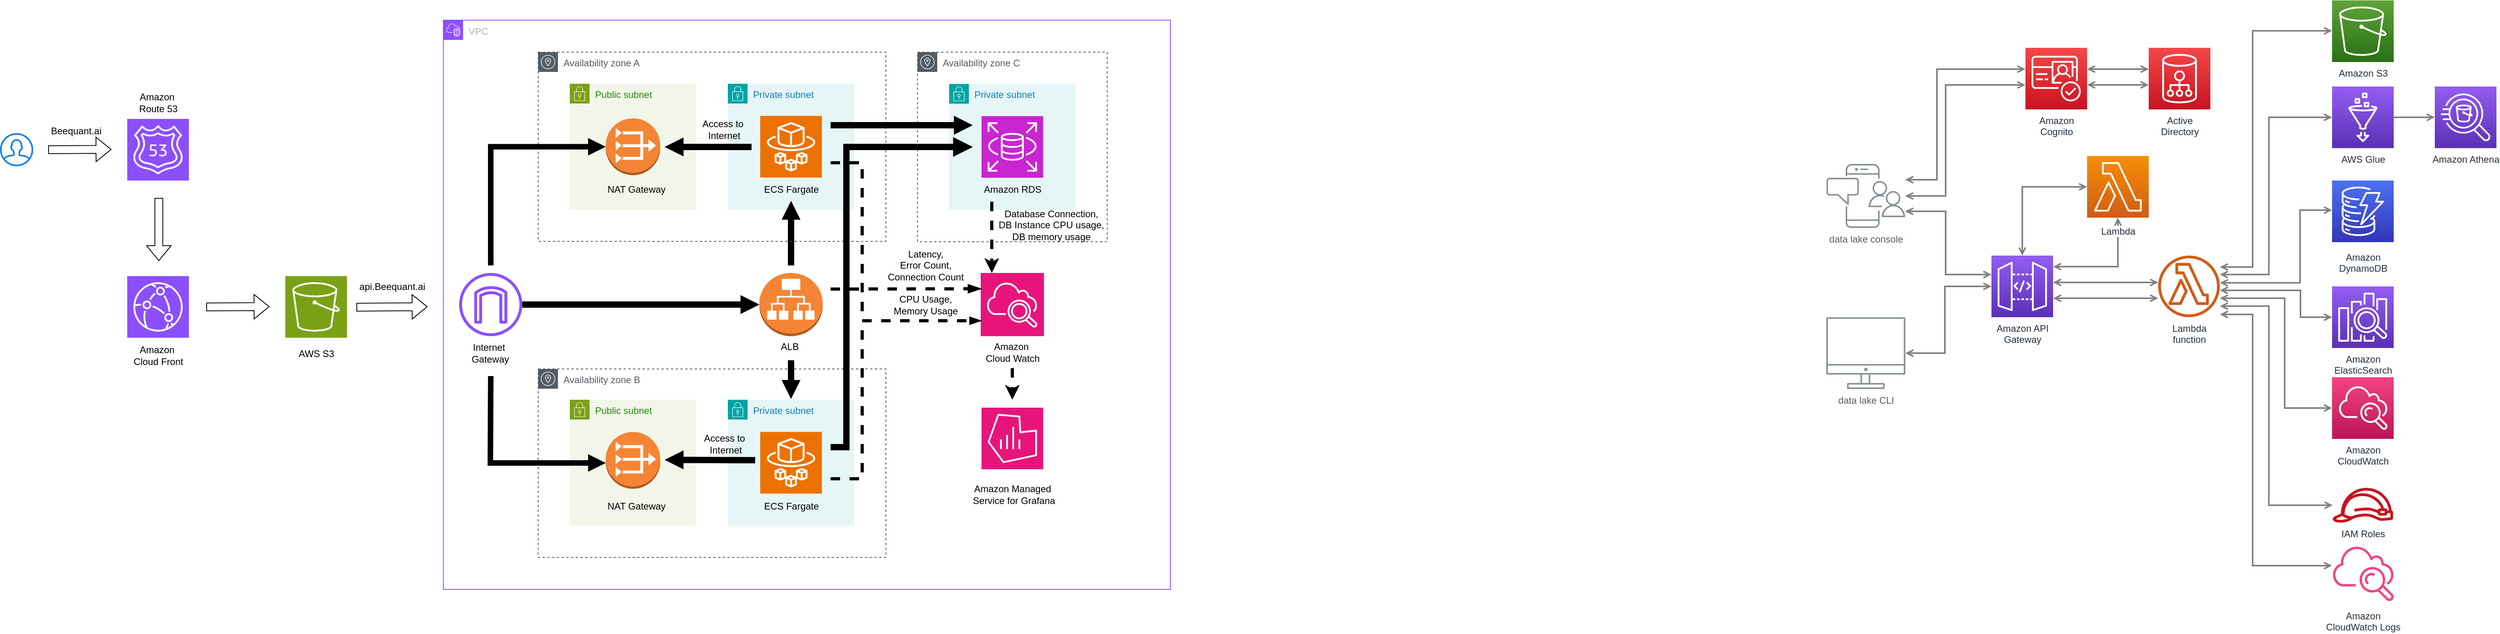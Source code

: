 <mxfile version="24.3.0" type="github">
  <diagram id="Ht1M8jgEwFfnCIfOTk4-" name="Page-1">
    <mxGraphModel dx="2440" dy="1292" grid="1" gridSize="10" guides="1" tooltips="1" connect="1" arrows="1" fold="1" page="1" pageScale="1" pageWidth="1169" pageHeight="827" math="0" shadow="0">
      <root>
        <mxCell id="0" />
        <mxCell id="1" parent="0" />
        <mxCell id="5XdPUicbo1l-6WFa_Wm8-50" value="Private subnet" style="points=[[0,0],[0.25,0],[0.5,0],[0.75,0],[1,0],[1,0.25],[1,0.5],[1,0.75],[1,1],[0.75,1],[0.5,1],[0.25,1],[0,1],[0,0.75],[0,0.5],[0,0.25]];outlineConnect=0;gradientColor=none;html=1;whiteSpace=wrap;fontSize=12;fontStyle=0;container=1;pointerEvents=0;collapsible=0;recursiveResize=0;shape=mxgraph.aws4.group;grIcon=mxgraph.aws4.group_security_group;grStroke=0;strokeColor=#00A4A6;fillColor=#E6F6F7;verticalAlign=top;align=left;spacingLeft=30;fontColor=#147EBA;dashed=0;" vertex="1" parent="1">
          <mxGeometry x="1200" y="120.25" width="160" height="159.5" as="geometry" />
        </mxCell>
        <mxCell id="5XdPUicbo1l-6WFa_Wm8-49" value="Availability zone C" style="sketch=0;outlineConnect=0;gradientColor=none;html=1;whiteSpace=wrap;fontSize=12;fontStyle=0;shape=mxgraph.aws4.group;grIcon=mxgraph.aws4.group_availability_zone;strokeColor=#545B64;fillColor=none;verticalAlign=top;align=left;spacingLeft=30;fontColor=#545B64;dashed=1;" vertex="1" parent="1">
          <mxGeometry x="1160" y="80" width="240" height="240" as="geometry" />
        </mxCell>
        <mxCell id="5XdPUicbo1l-6WFa_Wm8-18" value="VPC" style="points=[[0,0],[0.25,0],[0.5,0],[0.75,0],[1,0],[1,0.25],[1,0.5],[1,0.75],[1,1],[0.75,1],[0.5,1],[0.25,1],[0,1],[0,0.75],[0,0.5],[0,0.25]];outlineConnect=0;gradientColor=none;html=1;whiteSpace=wrap;fontSize=12;fontStyle=0;container=1;pointerEvents=0;collapsible=0;recursiveResize=0;shape=mxgraph.aws4.group;grIcon=mxgraph.aws4.group_vpc2;strokeColor=#8C4FFF;fillColor=none;verticalAlign=top;align=left;spacingLeft=30;fontColor=#AAB7B8;dashed=0;" vertex="1" parent="1">
          <mxGeometry x="560" y="39.5" width="920" height="720.5" as="geometry" />
        </mxCell>
        <mxCell id="5XdPUicbo1l-6WFa_Wm8-26" value="Private subnet" style="points=[[0,0],[0.25,0],[0.5,0],[0.75,0],[1,0],[1,0.25],[1,0.5],[1,0.75],[1,1],[0.75,1],[0.5,1],[0.25,1],[0,1],[0,0.75],[0,0.5],[0,0.25]];outlineConnect=0;gradientColor=none;html=1;whiteSpace=wrap;fontSize=12;fontStyle=0;container=1;pointerEvents=0;collapsible=0;recursiveResize=0;shape=mxgraph.aws4.group;grIcon=mxgraph.aws4.group_security_group;grStroke=0;strokeColor=#00A4A6;fillColor=#E6F6F7;verticalAlign=top;align=left;spacingLeft=30;fontColor=#147EBA;dashed=0;" vertex="1" parent="5XdPUicbo1l-6WFa_Wm8-18">
          <mxGeometry x="360" y="80.5" width="160" height="159.5" as="geometry" />
        </mxCell>
        <mxCell id="5XdPUicbo1l-6WFa_Wm8-47" value="" style="endArrow=block;html=1;rounded=0;entryX=1;entryY=0.5;entryDx=0;entryDy=0;entryPerimeter=0;strokeWidth=8;endFill=0;endSize=3;" edge="1" parent="5XdPUicbo1l-6WFa_Wm8-26">
          <mxGeometry width="50" height="50" relative="1" as="geometry">
            <mxPoint x="80" y="230" as="sourcePoint" />
            <mxPoint x="80" y="148.18" as="targetPoint" />
          </mxGeometry>
        </mxCell>
        <mxCell id="5XdPUicbo1l-6WFa_Wm8-22" value="Availability zone A" style="sketch=0;outlineConnect=0;gradientColor=none;html=1;whiteSpace=wrap;fontSize=12;fontStyle=0;shape=mxgraph.aws4.group;grIcon=mxgraph.aws4.group_availability_zone;strokeColor=#545B64;fillColor=none;verticalAlign=top;align=left;spacingLeft=30;fontColor=#545B64;dashed=1;" vertex="1" parent="5XdPUicbo1l-6WFa_Wm8-18">
          <mxGeometry x="120" y="40.5" width="440" height="239.5" as="geometry" />
        </mxCell>
        <mxCell id="5XdPUicbo1l-6WFa_Wm8-25" value="Private subnet" style="points=[[0,0],[0.25,0],[0.5,0],[0.75,0],[1,0],[1,0.25],[1,0.5],[1,0.75],[1,1],[0.75,1],[0.5,1],[0.25,1],[0,1],[0,0.75],[0,0.5],[0,0.25]];outlineConnect=0;gradientColor=none;html=1;whiteSpace=wrap;fontSize=12;fontStyle=0;container=1;pointerEvents=0;collapsible=0;recursiveResize=0;shape=mxgraph.aws4.group;grIcon=mxgraph.aws4.group_security_group;grStroke=0;strokeColor=#00A4A6;fillColor=#E6F6F7;verticalAlign=top;align=left;spacingLeft=30;fontColor=#147EBA;dashed=0;" vertex="1" parent="5XdPUicbo1l-6WFa_Wm8-18">
          <mxGeometry x="360" y="480.5" width="160" height="159.5" as="geometry" />
        </mxCell>
        <mxCell id="5XdPUicbo1l-6WFa_Wm8-27" value="" style="sketch=0;points=[[0,0,0],[0.25,0,0],[0.5,0,0],[0.75,0,0],[1,0,0],[0,1,0],[0.25,1,0],[0.5,1,0],[0.75,1,0],[1,1,0],[0,0.25,0],[0,0.5,0],[0,0.75,0],[1,0.25,0],[1,0.5,0],[1,0.75,0]];outlineConnect=0;fontColor=#232F3E;fillColor=#ED7100;strokeColor=#ffffff;dashed=0;verticalLabelPosition=bottom;verticalAlign=top;align=center;html=1;fontSize=12;fontStyle=0;aspect=fixed;shape=mxgraph.aws4.resourceIcon;resIcon=mxgraph.aws4.fargate;" vertex="1" parent="5XdPUicbo1l-6WFa_Wm8-25">
          <mxGeometry x="41" y="40.75" width="78" height="78" as="geometry" />
        </mxCell>
        <mxCell id="5XdPUicbo1l-6WFa_Wm8-19" value="" style="sketch=0;outlineConnect=0;fontColor=#232F3E;gradientColor=none;fillColor=#8C4FFF;strokeColor=none;dashed=0;verticalLabelPosition=bottom;verticalAlign=top;align=center;html=1;fontSize=12;fontStyle=0;aspect=fixed;pointerEvents=1;shape=mxgraph.aws4.internet_gateway;" vertex="1" parent="5XdPUicbo1l-6WFa_Wm8-18">
          <mxGeometry x="20" y="320" width="80" height="80" as="geometry" />
        </mxCell>
        <mxCell id="5XdPUicbo1l-6WFa_Wm8-20" value="Internet&amp;nbsp;&lt;div&gt;Gateway&lt;/div&gt;" style="text;html=1;align=center;verticalAlign=middle;resizable=0;points=[];autosize=1;strokeColor=none;fillColor=none;" vertex="1" parent="5XdPUicbo1l-6WFa_Wm8-18">
          <mxGeometry x="24" y="401.5" width="70" height="40" as="geometry" />
        </mxCell>
        <mxCell id="5XdPUicbo1l-6WFa_Wm8-21" value="Availability zone B" style="sketch=0;outlineConnect=0;gradientColor=none;html=1;whiteSpace=wrap;fontSize=12;fontStyle=0;shape=mxgraph.aws4.group;grIcon=mxgraph.aws4.group_availability_zone;strokeColor=#545B64;fillColor=none;verticalAlign=top;align=left;spacingLeft=30;fontColor=#545B64;dashed=1;" vertex="1" parent="5XdPUicbo1l-6WFa_Wm8-18">
          <mxGeometry x="120" y="441.5" width="440" height="238.5" as="geometry" />
        </mxCell>
        <mxCell id="5XdPUicbo1l-6WFa_Wm8-24" value="Public subnet" style="points=[[0,0],[0.25,0],[0.5,0],[0.75,0],[1,0],[1,0.25],[1,0.5],[1,0.75],[1,1],[0.75,1],[0.5,1],[0.25,1],[0,1],[0,0.75],[0,0.5],[0,0.25]];outlineConnect=0;gradientColor=none;html=1;whiteSpace=wrap;fontSize=12;fontStyle=0;container=1;pointerEvents=0;collapsible=0;recursiveResize=0;shape=mxgraph.aws4.group;grIcon=mxgraph.aws4.group_security_group;grStroke=0;strokeColor=#7AA116;fillColor=#F2F6E8;verticalAlign=top;align=left;spacingLeft=30;fontColor=#248814;dashed=0;" vertex="1" parent="5XdPUicbo1l-6WFa_Wm8-18">
          <mxGeometry x="160" y="80.5" width="160" height="159.5" as="geometry" />
        </mxCell>
        <mxCell id="5XdPUicbo1l-6WFa_Wm8-33" value="NAT Gateway" style="text;html=1;align=center;verticalAlign=middle;resizable=0;points=[];autosize=1;strokeColor=none;fillColor=none;" vertex="1" parent="5XdPUicbo1l-6WFa_Wm8-24">
          <mxGeometry x="34" y="118.75" width="100" height="30" as="geometry" />
        </mxCell>
        <mxCell id="5XdPUicbo1l-6WFa_Wm8-23" value="Public subnet" style="points=[[0,0],[0.25,0],[0.5,0],[0.75,0],[1,0],[1,0.25],[1,0.5],[1,0.75],[1,1],[0.75,1],[0.5,1],[0.25,1],[0,1],[0,0.75],[0,0.5],[0,0.25]];outlineConnect=0;gradientColor=none;html=1;whiteSpace=wrap;fontSize=12;fontStyle=0;container=1;pointerEvents=0;collapsible=0;recursiveResize=0;shape=mxgraph.aws4.group;grIcon=mxgraph.aws4.group_security_group;grStroke=0;strokeColor=#7AA116;fillColor=#F2F6E8;verticalAlign=top;align=left;spacingLeft=30;fontColor=#248814;dashed=0;" vertex="1" parent="5XdPUicbo1l-6WFa_Wm8-18">
          <mxGeometry x="160" y="480.5" width="160" height="159.5" as="geometry" />
        </mxCell>
        <mxCell id="5XdPUicbo1l-6WFa_Wm8-31" value="" style="outlineConnect=0;dashed=0;verticalLabelPosition=bottom;verticalAlign=top;align=center;html=1;shape=mxgraph.aws3.vpc_nat_gateway;fillColor=#F58534;gradientColor=none;" vertex="1" parent="5XdPUicbo1l-6WFa_Wm8-23">
          <mxGeometry x="45.5" y="40.75" width="69" height="72" as="geometry" />
        </mxCell>
        <mxCell id="5XdPUicbo1l-6WFa_Wm8-39" value="" style="edgeStyle=elbowEdgeStyle;elbow=horizontal;endArrow=block;html=1;curved=0;rounded=0;endSize=4;startSize=8;entryX=0;entryY=0.5;entryDx=0;entryDy=0;entryPerimeter=0;strokeWidth=7;endFill=0;" edge="1" parent="5XdPUicbo1l-6WFa_Wm8-23">
          <mxGeometry width="50" height="50" relative="1" as="geometry">
            <mxPoint x="-100" y="-30" as="sourcePoint" />
            <mxPoint x="45.5" y="80" as="targetPoint" />
            <Array as="points">
              <mxPoint x="-100.5" y="94" />
            </Array>
          </mxGeometry>
        </mxCell>
        <mxCell id="5XdPUicbo1l-6WFa_Wm8-45" value="" style="endArrow=block;html=1;rounded=0;strokeWidth=8;endFill=0;endSize=3;exitX=0.97;exitY=1.012;exitDx=0;exitDy=0;exitPerimeter=0;" edge="1" parent="5XdPUicbo1l-6WFa_Wm8-23" source="5XdPUicbo1l-6WFa_Wm8-44">
          <mxGeometry width="50" height="50" relative="1" as="geometry">
            <mxPoint x="240.5" y="76.41" as="sourcePoint" />
            <mxPoint x="120" y="76" as="targetPoint" />
          </mxGeometry>
        </mxCell>
        <mxCell id="5XdPUicbo1l-6WFa_Wm8-28" value="" style="sketch=0;points=[[0,0,0],[0.25,0,0],[0.5,0,0],[0.75,0,0],[1,0,0],[0,1,0],[0.25,1,0],[0.5,1,0],[0.75,1,0],[1,1,0],[0,0.25,0],[0,0.5,0],[0,0.75,0],[1,0.25,0],[1,0.5,0],[1,0.75,0]];outlineConnect=0;fontColor=#232F3E;fillColor=#ED7100;strokeColor=#ffffff;dashed=0;verticalLabelPosition=bottom;verticalAlign=top;align=center;html=1;fontSize=12;fontStyle=0;aspect=fixed;shape=mxgraph.aws4.resourceIcon;resIcon=mxgraph.aws4.fargate;" vertex="1" parent="5XdPUicbo1l-6WFa_Wm8-18">
          <mxGeometry x="401" y="121.25" width="78" height="78" as="geometry" />
        </mxCell>
        <mxCell id="5XdPUicbo1l-6WFa_Wm8-29" value="ECS Fargate" style="text;html=1;align=center;verticalAlign=middle;resizable=0;points=[];autosize=1;strokeColor=none;fillColor=none;" vertex="1" parent="5XdPUicbo1l-6WFa_Wm8-18">
          <mxGeometry x="395" y="199.25" width="90" height="30" as="geometry" />
        </mxCell>
        <mxCell id="5XdPUicbo1l-6WFa_Wm8-30" value="ECS Fargate" style="text;html=1;align=center;verticalAlign=middle;resizable=0;points=[];autosize=1;strokeColor=none;fillColor=none;" vertex="1" parent="5XdPUicbo1l-6WFa_Wm8-18">
          <mxGeometry x="395" y="600.5" width="90" height="30" as="geometry" />
        </mxCell>
        <mxCell id="5XdPUicbo1l-6WFa_Wm8-32" value="" style="outlineConnect=0;dashed=0;verticalLabelPosition=bottom;verticalAlign=top;align=center;html=1;shape=mxgraph.aws3.vpc_nat_gateway;fillColor=#F58534;gradientColor=none;" vertex="1" parent="5XdPUicbo1l-6WFa_Wm8-18">
          <mxGeometry x="205.5" y="124.25" width="69" height="72" as="geometry" />
        </mxCell>
        <mxCell id="5XdPUicbo1l-6WFa_Wm8-34" value="NAT Gateway" style="text;html=1;align=center;verticalAlign=middle;resizable=0;points=[];autosize=1;strokeColor=none;fillColor=none;" vertex="1" parent="5XdPUicbo1l-6WFa_Wm8-18">
          <mxGeometry x="194" y="600.5" width="100" height="30" as="geometry" />
        </mxCell>
        <mxCell id="5XdPUicbo1l-6WFa_Wm8-38" value="" style="edgeStyle=elbowEdgeStyle;elbow=horizontal;endArrow=block;html=1;curved=0;rounded=0;endSize=4;startSize=8;entryX=0;entryY=0.5;entryDx=0;entryDy=0;entryPerimeter=0;strokeWidth=7;endFill=0;" edge="1" parent="5XdPUicbo1l-6WFa_Wm8-18" target="5XdPUicbo1l-6WFa_Wm8-32">
          <mxGeometry width="50" height="50" relative="1" as="geometry">
            <mxPoint x="60" y="310.5" as="sourcePoint" />
            <mxPoint x="110" y="160.5" as="targetPoint" />
            <Array as="points">
              <mxPoint x="60" y="171" />
            </Array>
          </mxGeometry>
        </mxCell>
        <mxCell id="5XdPUicbo1l-6WFa_Wm8-41" value="" style="outlineConnect=0;dashed=0;verticalLabelPosition=bottom;verticalAlign=top;align=center;html=1;shape=mxgraph.aws3.application_load_balancer;fillColor=#F58534;gradientColor=none;" vertex="1" parent="5XdPUicbo1l-6WFa_Wm8-18">
          <mxGeometry x="400" y="320" width="80" height="80" as="geometry" />
        </mxCell>
        <mxCell id="5XdPUicbo1l-6WFa_Wm8-42" value="" style="endArrow=block;html=1;rounded=0;strokeWidth=8;endFill=0;endSize=3;" edge="1" parent="5XdPUicbo1l-6WFa_Wm8-18">
          <mxGeometry width="50" height="50" relative="1" as="geometry">
            <mxPoint x="390" y="160.5" as="sourcePoint" />
            <mxPoint x="280" y="160.5" as="targetPoint" />
          </mxGeometry>
        </mxCell>
        <mxCell id="5XdPUicbo1l-6WFa_Wm8-43" value="Access to&amp;nbsp;&lt;div&gt;Internet&lt;/div&gt;" style="text;html=1;align=center;verticalAlign=middle;resizable=0;points=[];autosize=1;strokeColor=none;fillColor=none;" vertex="1" parent="5XdPUicbo1l-6WFa_Wm8-18">
          <mxGeometry x="315" y="118.25" width="80" height="40" as="geometry" />
        </mxCell>
        <mxCell id="5XdPUicbo1l-6WFa_Wm8-44" value="Access to&amp;nbsp;&lt;div&gt;Internet&lt;/div&gt;" style="text;html=1;align=center;verticalAlign=middle;resizable=0;points=[];autosize=1;strokeColor=none;fillColor=none;" vertex="1" parent="5XdPUicbo1l-6WFa_Wm8-18">
          <mxGeometry x="317" y="516.5" width="80" height="40" as="geometry" />
        </mxCell>
        <mxCell id="5XdPUicbo1l-6WFa_Wm8-46" value="" style="endArrow=block;html=1;rounded=0;strokeWidth=8;endFill=0;endSize=3;" edge="1" parent="5XdPUicbo1l-6WFa_Wm8-18" source="5XdPUicbo1l-6WFa_Wm8-19" target="5XdPUicbo1l-6WFa_Wm8-41">
          <mxGeometry width="50" height="50" relative="1" as="geometry">
            <mxPoint x="236" y="359.66" as="sourcePoint" />
            <mxPoint x="110" y="359.66" as="targetPoint" />
          </mxGeometry>
        </mxCell>
        <mxCell id="5XdPUicbo1l-6WFa_Wm8-48" value="" style="endArrow=block;html=1;rounded=0;strokeWidth=8;endFill=0;endSize=3;" edge="1" parent="5XdPUicbo1l-6WFa_Wm8-18">
          <mxGeometry width="50" height="50" relative="1" as="geometry">
            <mxPoint x="440" y="430.5" as="sourcePoint" />
            <mxPoint x="440" y="479.5" as="targetPoint" />
          </mxGeometry>
        </mxCell>
        <mxCell id="5XdPUicbo1l-6WFa_Wm8-57" value="" style="edgeStyle=elbowEdgeStyle;elbow=horizontal;endArrow=block;html=1;curved=0;rounded=0;endSize=4;startSize=8;strokeWidth=8;endFill=0;" edge="1" parent="5XdPUicbo1l-6WFa_Wm8-18">
          <mxGeometry width="50" height="50" relative="1" as="geometry">
            <mxPoint x="490" y="540.5" as="sourcePoint" />
            <mxPoint x="670" y="160.5" as="targetPoint" />
            <Array as="points">
              <mxPoint x="510" y="361" />
            </Array>
          </mxGeometry>
        </mxCell>
        <mxCell id="5XdPUicbo1l-6WFa_Wm8-55" value="" style="endArrow=block;html=1;rounded=0;strokeWidth=8;endFill=0;endSize=3;" edge="1" parent="5XdPUicbo1l-6WFa_Wm8-18">
          <mxGeometry width="50" height="50" relative="1" as="geometry">
            <mxPoint x="490" y="133" as="sourcePoint" />
            <mxPoint x="670" y="133" as="targetPoint" />
          </mxGeometry>
        </mxCell>
        <mxCell id="5XdPUicbo1l-6WFa_Wm8-58" value="" style="sketch=0;points=[[0,0,0],[0.25,0,0],[0.5,0,0],[0.75,0,0],[1,0,0],[0,1,0],[0.25,1,0],[0.5,1,0],[0.75,1,0],[1,1,0],[0,0.25,0],[0,0.5,0],[0,0.75,0],[1,0.25,0],[1,0.5,0],[1,0.75,0]];points=[[0,0,0],[0.25,0,0],[0.5,0,0],[0.75,0,0],[1,0,0],[0,1,0],[0.25,1,0],[0.5,1,0],[0.75,1,0],[1,1,0],[0,0.25,0],[0,0.5,0],[0,0.75,0],[1,0.25,0],[1,0.5,0],[1,0.75,0]];outlineConnect=0;fontColor=#232F3E;fillColor=#E7157B;strokeColor=#ffffff;dashed=0;verticalLabelPosition=bottom;verticalAlign=top;align=center;html=1;fontSize=12;fontStyle=0;aspect=fixed;shape=mxgraph.aws4.resourceIcon;resIcon=mxgraph.aws4.cloudwatch_2;" vertex="1" parent="5XdPUicbo1l-6WFa_Wm8-18">
          <mxGeometry x="680" y="320" width="80" height="80" as="geometry" />
        </mxCell>
        <mxCell id="5XdPUicbo1l-6WFa_Wm8-59" value="" style="endArrow=blockThin;html=1;rounded=0;dashed=1;strokeWidth=4;endFill=1;" edge="1" parent="5XdPUicbo1l-6WFa_Wm8-18">
          <mxGeometry width="50" height="50" relative="1" as="geometry">
            <mxPoint x="490" y="340.41" as="sourcePoint" />
            <mxPoint x="680.0" y="339.997" as="targetPoint" />
          </mxGeometry>
        </mxCell>
        <mxCell id="5XdPUicbo1l-6WFa_Wm8-60" value="Latency,&lt;div&gt;Error Count,&lt;/div&gt;&lt;div&gt;Connection Count&lt;/div&gt;" style="text;html=1;align=center;verticalAlign=middle;resizable=0;points=[];autosize=1;strokeColor=none;fillColor=none;" vertex="1" parent="5XdPUicbo1l-6WFa_Wm8-18">
          <mxGeometry x="550" y="280" width="120" height="60" as="geometry" />
        </mxCell>
        <mxCell id="5XdPUicbo1l-6WFa_Wm8-61" value="ALB" style="text;html=1;align=center;verticalAlign=middle;resizable=0;points=[];autosize=1;strokeColor=none;fillColor=none;" vertex="1" parent="5XdPUicbo1l-6WFa_Wm8-18">
          <mxGeometry x="413" y="398" width="50" height="30" as="geometry" />
        </mxCell>
        <mxCell id="5XdPUicbo1l-6WFa_Wm8-63" value="" style="endArrow=classic;html=1;rounded=0;dashed=1;strokeWidth=4;entryX=0.5;entryY=0;entryDx=0;entryDy=0;entryPerimeter=0;" edge="1" parent="5XdPUicbo1l-6WFa_Wm8-18">
          <mxGeometry width="50" height="50" relative="1" as="geometry">
            <mxPoint x="694" y="229.75" as="sourcePoint" />
            <mxPoint x="694.0" y="320" as="targetPoint" />
          </mxGeometry>
        </mxCell>
        <mxCell id="5XdPUicbo1l-6WFa_Wm8-64" value="Amazon Managed&lt;div&gt;&amp;nbsp;Service for Grafana&lt;/div&gt;" style="text;html=1;align=center;verticalAlign=middle;resizable=0;points=[];autosize=1;strokeColor=none;fillColor=none;" vertex="1" parent="5XdPUicbo1l-6WFa_Wm8-18">
          <mxGeometry x="655" y="580.25" width="130" height="40" as="geometry" />
        </mxCell>
        <mxCell id="5XdPUicbo1l-6WFa_Wm8-67" value="" style="edgeStyle=elbowEdgeStyle;elbow=horizontal;endArrow=blockThin;html=1;curved=0;rounded=0;endSize=4;startSize=8;dashed=1;endFill=1;strokeWidth=4;" edge="1" parent="5XdPUicbo1l-6WFa_Wm8-18">
          <mxGeometry width="50" height="50" relative="1" as="geometry">
            <mxPoint x="490" y="580.5" as="sourcePoint" />
            <mxPoint x="680" y="380.5" as="targetPoint" />
            <Array as="points">
              <mxPoint x="530" y="561" />
            </Array>
          </mxGeometry>
        </mxCell>
        <mxCell id="5XdPUicbo1l-6WFa_Wm8-68" value="" style="edgeStyle=elbowEdgeStyle;elbow=horizontal;endArrow=none;html=1;curved=0;rounded=0;endSize=4;startSize=8;dashed=1;endFill=0;strokeWidth=4;" edge="1" parent="5XdPUicbo1l-6WFa_Wm8-18">
          <mxGeometry width="50" height="50" relative="1" as="geometry">
            <mxPoint x="490" y="180.5" as="sourcePoint" />
            <mxPoint x="530" y="380.5" as="targetPoint" />
            <Array as="points">
              <mxPoint x="530" y="281" />
            </Array>
          </mxGeometry>
        </mxCell>
        <mxCell id="5XdPUicbo1l-6WFa_Wm8-69" value="Amazon&amp;nbsp;&lt;div&gt;Cloud Watch&lt;/div&gt;" style="text;html=1;align=center;verticalAlign=middle;resizable=0;points=[];autosize=1;strokeColor=none;fillColor=none;" vertex="1" parent="5XdPUicbo1l-6WFa_Wm8-18">
          <mxGeometry x="675" y="400" width="90" height="40" as="geometry" />
        </mxCell>
        <mxCell id="5XdPUicbo1l-6WFa_Wm8-70" value="CPU Usage,&lt;div&gt;Memory Usage&lt;/div&gt;" style="text;html=1;align=center;verticalAlign=middle;resizable=0;points=[];autosize=1;strokeColor=none;fillColor=none;" vertex="1" parent="5XdPUicbo1l-6WFa_Wm8-18">
          <mxGeometry x="560" y="340.25" width="100" height="40" as="geometry" />
        </mxCell>
        <mxCell id="5XdPUicbo1l-6WFa_Wm8-72" value="" style="sketch=0;points=[[0,0,0],[0.25,0,0],[0.5,0,0],[0.75,0,0],[1,0,0],[0,1,0],[0.25,1,0],[0.5,1,0],[0.75,1,0],[1,1,0],[0,0.25,0],[0,0.5,0],[0,0.75,0],[1,0.25,0],[1,0.5,0],[1,0.75,0]];points=[[0,0,0],[0.25,0,0],[0.5,0,0],[0.75,0,0],[1,0,0],[0,1,0],[0.25,1,0],[0.5,1,0],[0.75,1,0],[1,1,0],[0,0.25,0],[0,0.5,0],[0,0.75,0],[1,0.25,0],[1,0.5,0],[1,0.75,0]];outlineConnect=0;fontColor=#232F3E;fillColor=#E7157B;strokeColor=#ffffff;dashed=0;verticalLabelPosition=bottom;verticalAlign=top;align=center;html=1;fontSize=12;fontStyle=0;aspect=fixed;shape=mxgraph.aws4.resourceIcon;resIcon=mxgraph.aws4.managed_service_for_grafana;" vertex="1" parent="5XdPUicbo1l-6WFa_Wm8-18">
          <mxGeometry x="681" y="490.5" width="78" height="78" as="geometry" />
        </mxCell>
        <mxCell id="5XdPUicbo1l-6WFa_Wm8-73" value="" style="endArrow=classic;html=1;rounded=0;dashed=1;strokeWidth=4;" edge="1" parent="5XdPUicbo1l-6WFa_Wm8-18">
          <mxGeometry width="50" height="50" relative="1" as="geometry">
            <mxPoint x="720" y="440.5" as="sourcePoint" />
            <mxPoint x="720" y="480.5" as="targetPoint" />
          </mxGeometry>
        </mxCell>
        <mxCell id="5XdPUicbo1l-6WFa_Wm8-52" value="" style="sketch=0;points=[[0,0,0],[0.25,0,0],[0.5,0,0],[0.75,0,0],[1,0,0],[0,1,0],[0.25,1,0],[0.5,1,0],[0.75,1,0],[1,1,0],[0,0.25,0],[0,0.5,0],[0,0.75,0],[1,0.25,0],[1,0.5,0],[1,0.75,0]];outlineConnect=0;fontColor=#232F3E;fillColor=#C925D1;strokeColor=#ffffff;dashed=0;verticalLabelPosition=bottom;verticalAlign=top;align=center;html=1;fontSize=12;fontStyle=0;aspect=fixed;shape=mxgraph.aws4.resourceIcon;resIcon=mxgraph.aws4.rds;" vertex="1" parent="1">
          <mxGeometry x="1241" y="161" width="78" height="78" as="geometry" />
        </mxCell>
        <mxCell id="5XdPUicbo1l-6WFa_Wm8-54" value="Amazon RDS" style="text;html=1;align=center;verticalAlign=middle;resizable=0;points=[];autosize=1;strokeColor=none;fillColor=none;" vertex="1" parent="1">
          <mxGeometry x="1230" y="239" width="100" height="30" as="geometry" />
        </mxCell>
        <mxCell id="UEzPUAAOIrF-is8g5C7q-128" style="edgeStyle=orthogonalEdgeStyle;rounded=0;orthogonalLoop=1;jettySize=auto;html=1;startArrow=open;startFill=0;endArrow=open;endFill=0;strokeWidth=2;strokeColor=#808080;" parent="1" source="UEzPUAAOIrF-is8g5C7q-109" target="UEzPUAAOIrF-is8g5C7q-114" edge="1">
          <mxGeometry relative="1" as="geometry">
            <Array as="points">
              <mxPoint x="2460" y="461.5" />
              <mxPoint x="2460" y="376.5" />
            </Array>
          </mxGeometry>
        </mxCell>
        <mxCell id="UEzPUAAOIrF-is8g5C7q-124" style="edgeStyle=orthogonalEdgeStyle;rounded=0;orthogonalLoop=1;jettySize=auto;html=1;startArrow=open;startFill=0;endArrow=open;endFill=0;strokeWidth=2;strokeColor=#808080;" parent="1" source="UEzPUAAOIrF-is8g5C7q-110" target="UEzPUAAOIrF-is8g5C7q-111" edge="1">
          <mxGeometry relative="1" as="geometry">
            <Array as="points">
              <mxPoint x="2450" y="241.5" />
              <mxPoint x="2450" y="101.5" />
            </Array>
          </mxGeometry>
        </mxCell>
        <mxCell id="UEzPUAAOIrF-is8g5C7q-127" style="edgeStyle=orthogonalEdgeStyle;rounded=0;orthogonalLoop=1;jettySize=auto;html=1;startArrow=open;startFill=0;endArrow=open;endFill=0;strokeWidth=2;strokeColor=#808080;" parent="1" source="UEzPUAAOIrF-is8g5C7q-110" target="UEzPUAAOIrF-is8g5C7q-114" edge="1">
          <mxGeometry relative="1" as="geometry">
            <Array as="points">
              <mxPoint x="2461" y="281.5" />
              <mxPoint x="2461" y="361.5" />
            </Array>
          </mxGeometry>
        </mxCell>
        <mxCell id="UEzPUAAOIrF-is8g5C7q-125" style="edgeStyle=orthogonalEdgeStyle;rounded=0;orthogonalLoop=1;jettySize=auto;html=1;startArrow=open;startFill=0;endArrow=open;endFill=0;strokeWidth=2;strokeColor=#808080;" parent="1" source="UEzPUAAOIrF-is8g5C7q-111" target="UEzPUAAOIrF-is8g5C7q-112" edge="1">
          <mxGeometry relative="1" as="geometry">
            <Array as="points">
              <mxPoint x="2680" y="101.5" />
              <mxPoint x="2680" y="101.5" />
            </Array>
          </mxGeometry>
        </mxCell>
        <mxCell id="UEzPUAAOIrF-is8g5C7q-126" style="edgeStyle=orthogonalEdgeStyle;rounded=0;orthogonalLoop=1;jettySize=auto;html=1;startArrow=open;startFill=0;endArrow=open;endFill=0;strokeWidth=2;strokeColor=#808080;" parent="1" source="UEzPUAAOIrF-is8g5C7q-113" target="UEzPUAAOIrF-is8g5C7q-114" edge="1">
          <mxGeometry relative="1" as="geometry" />
        </mxCell>
        <mxCell id="UEzPUAAOIrF-is8g5C7q-129" style="edgeStyle=orthogonalEdgeStyle;rounded=0;orthogonalLoop=1;jettySize=auto;html=1;startArrow=open;startFill=0;endArrow=open;endFill=0;strokeWidth=2;strokeColor=#808080;" parent="1" source="UEzPUAAOIrF-is8g5C7q-114" target="UEzPUAAOIrF-is8g5C7q-115" edge="1">
          <mxGeometry relative="1" as="geometry">
            <Array as="points">
              <mxPoint x="2660" y="391.5" />
              <mxPoint x="2660" y="391.5" />
            </Array>
          </mxGeometry>
        </mxCell>
        <mxCell id="UEzPUAAOIrF-is8g5C7q-130" style="edgeStyle=orthogonalEdgeStyle;rounded=0;orthogonalLoop=1;jettySize=auto;html=1;startArrow=open;startFill=0;endArrow=open;endFill=0;strokeWidth=2;strokeColor=#808080;" parent="1" source="UEzPUAAOIrF-is8g5C7q-115" target="UEzPUAAOIrF-is8g5C7q-116" edge="1">
          <mxGeometry relative="1" as="geometry">
            <Array as="points">
              <mxPoint x="2849.5" y="352" />
              <mxPoint x="2849.5" y="53" />
            </Array>
          </mxGeometry>
        </mxCell>
        <mxCell id="UEzPUAAOIrF-is8g5C7q-131" style="edgeStyle=orthogonalEdgeStyle;rounded=0;orthogonalLoop=1;jettySize=auto;html=1;startArrow=open;startFill=0;endArrow=open;endFill=0;strokeWidth=2;strokeColor=#808080;" parent="1" source="UEzPUAAOIrF-is8g5C7q-115" target="UEzPUAAOIrF-is8g5C7q-117" edge="1">
          <mxGeometry relative="1" as="geometry">
            <Array as="points">
              <mxPoint x="2870" y="361.5" />
              <mxPoint x="2870" y="162.5" />
            </Array>
          </mxGeometry>
        </mxCell>
        <mxCell id="UEzPUAAOIrF-is8g5C7q-132" style="edgeStyle=orthogonalEdgeStyle;rounded=0;orthogonalLoop=1;jettySize=auto;html=1;startArrow=open;startFill=0;endArrow=open;endFill=0;strokeWidth=2;strokeColor=#808080;" parent="1" source="UEzPUAAOIrF-is8g5C7q-115" target="UEzPUAAOIrF-is8g5C7q-119" edge="1">
          <mxGeometry relative="1" as="geometry">
            <Array as="points">
              <mxPoint x="2909.5" y="372" />
              <mxPoint x="2909.5" y="280" />
            </Array>
          </mxGeometry>
        </mxCell>
        <mxCell id="UEzPUAAOIrF-is8g5C7q-133" style="edgeStyle=orthogonalEdgeStyle;rounded=0;orthogonalLoop=1;jettySize=auto;html=1;startArrow=open;startFill=0;endArrow=open;endFill=0;strokeWidth=2;strokeColor=#808080;" parent="1" source="UEzPUAAOIrF-is8g5C7q-115" target="UEzPUAAOIrF-is8g5C7q-120" edge="1">
          <mxGeometry relative="1" as="geometry">
            <Array as="points">
              <mxPoint x="2910" y="381.5" />
              <mxPoint x="2910" y="415.5" />
            </Array>
          </mxGeometry>
        </mxCell>
        <mxCell id="UEzPUAAOIrF-is8g5C7q-134" style="edgeStyle=orthogonalEdgeStyle;rounded=0;orthogonalLoop=1;jettySize=auto;html=1;startArrow=open;startFill=0;endArrow=open;endFill=0;strokeWidth=2;strokeColor=#808080;" parent="1" source="UEzPUAAOIrF-is8g5C7q-115" target="UEzPUAAOIrF-is8g5C7q-121" edge="1">
          <mxGeometry relative="1" as="geometry">
            <Array as="points">
              <mxPoint x="2890" y="391.5" />
              <mxPoint x="2890" y="530.5" />
            </Array>
          </mxGeometry>
        </mxCell>
        <mxCell id="UEzPUAAOIrF-is8g5C7q-135" style="edgeStyle=orthogonalEdgeStyle;rounded=0;orthogonalLoop=1;jettySize=auto;html=1;startArrow=open;startFill=0;endArrow=open;endFill=0;strokeWidth=2;strokeColor=#808080;" parent="1" source="UEzPUAAOIrF-is8g5C7q-115" target="UEzPUAAOIrF-is8g5C7q-122" edge="1">
          <mxGeometry relative="1" as="geometry">
            <Array as="points">
              <mxPoint x="2870" y="401.5" />
              <mxPoint x="2870" y="653.5" />
            </Array>
          </mxGeometry>
        </mxCell>
        <mxCell id="UEzPUAAOIrF-is8g5C7q-136" style="edgeStyle=orthogonalEdgeStyle;rounded=0;orthogonalLoop=1;jettySize=auto;html=1;startArrow=open;startFill=0;endArrow=open;endFill=0;strokeWidth=2;strokeColor=#808080;" parent="1" source="UEzPUAAOIrF-is8g5C7q-115" target="UEzPUAAOIrF-is8g5C7q-123" edge="1">
          <mxGeometry relative="1" as="geometry">
            <Array as="points">
              <mxPoint x="2849.5" y="412" />
              <mxPoint x="2849.5" y="730" />
            </Array>
          </mxGeometry>
        </mxCell>
        <mxCell id="UEzPUAAOIrF-is8g5C7q-137" value="" style="edgeStyle=orthogonalEdgeStyle;rounded=0;orthogonalLoop=1;jettySize=auto;html=1;startArrow=none;startFill=0;endArrow=open;endFill=0;strokeWidth=2;strokeColor=#808080;" parent="1" source="UEzPUAAOIrF-is8g5C7q-117" target="UEzPUAAOIrF-is8g5C7q-118" edge="1">
          <mxGeometry relative="1" as="geometry" />
        </mxCell>
        <mxCell id="UEzPUAAOIrF-is8g5C7q-139" style="edgeStyle=orthogonalEdgeStyle;rounded=0;orthogonalLoop=1;jettySize=auto;html=1;startArrow=open;startFill=0;endArrow=open;endFill=0;strokeWidth=2;strokeColor=#808080;" parent="1" source="UEzPUAAOIrF-is8g5C7q-110" target="UEzPUAAOIrF-is8g5C7q-111" edge="1">
          <mxGeometry relative="1" as="geometry">
            <mxPoint x="2419.785" y="261.676" as="sourcePoint" />
            <mxPoint x="2572" y="124.029" as="targetPoint" />
            <Array as="points">
              <mxPoint x="2461" y="261.5" />
              <mxPoint x="2461" y="121.5" />
            </Array>
          </mxGeometry>
        </mxCell>
        <mxCell id="UEzPUAAOIrF-is8g5C7q-141" style="edgeStyle=orthogonalEdgeStyle;rounded=0;orthogonalLoop=1;jettySize=auto;html=1;startArrow=open;startFill=0;endArrow=open;endFill=0;strokeWidth=2;strokeColor=#808080;" parent="1" source="UEzPUAAOIrF-is8g5C7q-113" target="UEzPUAAOIrF-is8g5C7q-114" edge="1">
          <mxGeometry relative="1" as="geometry">
            <mxPoint x="2650" y="260.224" as="sourcePoint" />
            <mxPoint x="2567.966" y="347.5" as="targetPoint" />
            <Array as="points">
              <mxPoint x="2679" y="351.5" />
            </Array>
          </mxGeometry>
        </mxCell>
        <mxCell id="UEzPUAAOIrF-is8g5C7q-142" style="edgeStyle=orthogonalEdgeStyle;rounded=0;orthogonalLoop=1;jettySize=auto;html=1;startArrow=open;startFill=0;endArrow=open;endFill=0;strokeWidth=2;strokeColor=#808080;" parent="1" source="UEzPUAAOIrF-is8g5C7q-114" target="UEzPUAAOIrF-is8g5C7q-115" edge="1">
          <mxGeometry relative="1" as="geometry">
            <mxPoint x="2607" y="386.5" as="sourcePoint" />
            <mxPoint x="2740" y="386.5" as="targetPoint" />
            <Array as="points">
              <mxPoint x="2660" y="371.5" />
              <mxPoint x="2660" y="371.5" />
            </Array>
          </mxGeometry>
        </mxCell>
        <mxCell id="UEzPUAAOIrF-is8g5C7q-143" style="edgeStyle=orthogonalEdgeStyle;rounded=0;orthogonalLoop=1;jettySize=auto;html=1;startArrow=open;startFill=0;endArrow=open;endFill=0;strokeWidth=2;strokeColor=#808080;" parent="1" source="UEzPUAAOIrF-is8g5C7q-111" target="UEzPUAAOIrF-is8g5C7q-112" edge="1">
          <mxGeometry relative="1" as="geometry">
            <mxPoint x="2650" y="111.5" as="sourcePoint" />
            <mxPoint x="2728" y="111.5" as="targetPoint" />
            <Array as="points">
              <mxPoint x="2680" y="121.5" />
              <mxPoint x="2680" y="121.5" />
            </Array>
          </mxGeometry>
        </mxCell>
        <mxCell id="UEzPUAAOIrF-is8g5C7q-109" value="data lake CLI" style="outlineConnect=0;gradientColor=none;fontColor=#545B64;strokeColor=none;fillColor=#879196;dashed=0;verticalLabelPosition=bottom;verticalAlign=top;align=center;html=1;fontSize=12;fontStyle=0;aspect=fixed;shape=mxgraph.aws4.illustration_desktop;pointerEvents=1;labelBackgroundColor=#ffffff;" parent="1" vertex="1">
          <mxGeometry x="2310" y="415.5" width="100" height="91" as="geometry" />
        </mxCell>
        <mxCell id="UEzPUAAOIrF-is8g5C7q-110" value="data lake console" style="outlineConnect=0;gradientColor=none;fontColor=#545B64;strokeColor=none;fillColor=#879196;dashed=0;verticalLabelPosition=bottom;verticalAlign=top;align=center;html=1;fontSize=12;fontStyle=0;aspect=fixed;shape=mxgraph.aws4.illustration_notification;pointerEvents=1;labelBackgroundColor=#ffffff;" parent="1" vertex="1">
          <mxGeometry x="2310" y="221.5" width="100" height="81" as="geometry" />
        </mxCell>
        <mxCell id="UEzPUAAOIrF-is8g5C7q-111" value="Amazon &lt;br&gt;Cognito" style="outlineConnect=0;fontColor=#232F3E;gradientColor=#F54749;gradientDirection=north;fillColor=#C7131F;strokeColor=#ffffff;dashed=0;verticalLabelPosition=bottom;verticalAlign=top;align=center;html=1;fontSize=12;fontStyle=0;aspect=fixed;shape=mxgraph.aws4.resourceIcon;resIcon=mxgraph.aws4.cognito;labelBackgroundColor=#ffffff;" parent="1" vertex="1">
          <mxGeometry x="2562" y="74.5" width="78" height="78" as="geometry" />
        </mxCell>
        <mxCell id="UEzPUAAOIrF-is8g5C7q-112" value="Active&lt;br&gt;Directory" style="outlineConnect=0;fontColor=#232F3E;gradientColor=#F54749;gradientDirection=north;fillColor=#C7131F;strokeColor=#ffffff;dashed=0;verticalLabelPosition=bottom;verticalAlign=top;align=center;html=1;fontSize=12;fontStyle=0;aspect=fixed;shape=mxgraph.aws4.resourceIcon;resIcon=mxgraph.aws4.cloud_directory;labelBackgroundColor=#ffffff;" parent="1" vertex="1">
          <mxGeometry x="2718" y="74.5" width="78" height="78" as="geometry" />
        </mxCell>
        <mxCell id="UEzPUAAOIrF-is8g5C7q-113" value="Lambda" style="outlineConnect=0;fontColor=#232F3E;gradientColor=#F78E04;gradientDirection=north;fillColor=#D05C17;strokeColor=#ffffff;dashed=0;verticalLabelPosition=bottom;verticalAlign=top;align=center;html=1;fontSize=12;fontStyle=0;aspect=fixed;shape=mxgraph.aws4.resourceIcon;resIcon=mxgraph.aws4.lambda;labelBackgroundColor=#ffffff;spacingTop=3;" parent="1" vertex="1">
          <mxGeometry x="2640" y="211.5" width="78" height="78" as="geometry" />
        </mxCell>
        <mxCell id="UEzPUAAOIrF-is8g5C7q-114" value="Amazon API&lt;br&gt;Gateway&lt;br&gt;" style="outlineConnect=0;fontColor=#232F3E;gradientColor=#945DF2;gradientDirection=north;fillColor=#5A30B5;strokeColor=#ffffff;dashed=0;verticalLabelPosition=bottom;verticalAlign=top;align=center;html=1;fontSize=12;fontStyle=0;aspect=fixed;shape=mxgraph.aws4.resourceIcon;resIcon=mxgraph.aws4.api_gateway;labelBackgroundColor=#ffffff;" parent="1" vertex="1">
          <mxGeometry x="2519" y="337.5" width="78" height="78" as="geometry" />
        </mxCell>
        <mxCell id="UEzPUAAOIrF-is8g5C7q-115" value="Lambda&lt;br&gt;function" style="outlineConnect=0;fontColor=#232F3E;gradientColor=none;fillColor=#D05C17;strokeColor=none;dashed=0;verticalLabelPosition=bottom;verticalAlign=top;align=center;html=1;fontSize=12;fontStyle=0;aspect=fixed;pointerEvents=1;shape=mxgraph.aws4.lambda_function;labelBackgroundColor=#ffffff;" parent="1" vertex="1">
          <mxGeometry x="2730" y="337.5" width="78" height="78" as="geometry" />
        </mxCell>
        <mxCell id="UEzPUAAOIrF-is8g5C7q-116" value="Amazon S3" style="outlineConnect=0;fontColor=#232F3E;gradientColor=#60A337;gradientDirection=north;fillColor=#277116;strokeColor=#ffffff;dashed=0;verticalLabelPosition=bottom;verticalAlign=top;align=center;html=1;fontSize=12;fontStyle=0;aspect=fixed;shape=mxgraph.aws4.resourceIcon;resIcon=mxgraph.aws4.s3;labelBackgroundColor=#ffffff;" parent="1" vertex="1">
          <mxGeometry x="2950" y="14.5" width="78" height="78" as="geometry" />
        </mxCell>
        <mxCell id="UEzPUAAOIrF-is8g5C7q-117" value="AWS Glue" style="outlineConnect=0;fontColor=#232F3E;gradientColor=#945DF2;gradientDirection=north;fillColor=#5A30B5;strokeColor=#ffffff;dashed=0;verticalLabelPosition=bottom;verticalAlign=top;align=center;html=1;fontSize=12;fontStyle=0;aspect=fixed;shape=mxgraph.aws4.resourceIcon;resIcon=mxgraph.aws4.glue;labelBackgroundColor=#ffffff;" parent="1" vertex="1">
          <mxGeometry x="2950" y="123.5" width="78" height="78" as="geometry" />
        </mxCell>
        <mxCell id="UEzPUAAOIrF-is8g5C7q-118" value="Amazon Athena" style="outlineConnect=0;fontColor=#232F3E;gradientColor=#945DF2;gradientDirection=north;fillColor=#5A30B5;strokeColor=#ffffff;dashed=0;verticalLabelPosition=bottom;verticalAlign=top;align=center;html=1;fontSize=12;fontStyle=0;aspect=fixed;shape=mxgraph.aws4.resourceIcon;resIcon=mxgraph.aws4.athena;labelBackgroundColor=#ffffff;" parent="1" vertex="1">
          <mxGeometry x="3080" y="123.5" width="78" height="78" as="geometry" />
        </mxCell>
        <mxCell id="UEzPUAAOIrF-is8g5C7q-119" value="Amazon&lt;br&gt;DynamoDB&lt;br&gt;" style="outlineConnect=0;fontColor=#232F3E;gradientColor=#4D72F3;gradientDirection=north;fillColor=#3334B9;strokeColor=#ffffff;dashed=0;verticalLabelPosition=bottom;verticalAlign=top;align=center;html=1;fontSize=12;fontStyle=0;aspect=fixed;shape=mxgraph.aws4.resourceIcon;resIcon=mxgraph.aws4.dynamodb;labelBackgroundColor=#ffffff;spacingTop=5;" parent="1" vertex="1">
          <mxGeometry x="2950" y="242.5" width="78" height="78" as="geometry" />
        </mxCell>
        <mxCell id="UEzPUAAOIrF-is8g5C7q-120" value="Amazon&lt;br&gt;ElasticSearch&lt;br&gt;Service&lt;br&gt;" style="outlineConnect=0;fontColor=#232F3E;gradientColor=#945DF2;gradientDirection=north;fillColor=#5A30B5;strokeColor=#ffffff;dashed=0;verticalLabelPosition=bottom;verticalAlign=top;align=center;html=1;fontSize=12;fontStyle=0;aspect=fixed;shape=mxgraph.aws4.resourceIcon;resIcon=mxgraph.aws4.elasticsearch_service;labelBackgroundColor=#ffffff;" parent="1" vertex="1">
          <mxGeometry x="2950" y="376.5" width="78" height="78" as="geometry" />
        </mxCell>
        <mxCell id="UEzPUAAOIrF-is8g5C7q-121" value="Amazon&lt;br&gt;CloudWatch&lt;br&gt;" style="outlineConnect=0;fontColor=#232F3E;gradientColor=#F34482;gradientDirection=north;fillColor=#BC1356;strokeColor=#ffffff;dashed=0;verticalLabelPosition=bottom;verticalAlign=top;align=center;html=1;fontSize=12;fontStyle=0;aspect=fixed;shape=mxgraph.aws4.resourceIcon;resIcon=mxgraph.aws4.cloudwatch;labelBackgroundColor=#ffffff;" parent="1" vertex="1">
          <mxGeometry x="2950" y="491.5" width="78" height="78" as="geometry" />
        </mxCell>
        <mxCell id="UEzPUAAOIrF-is8g5C7q-122" value="IAM Roles" style="outlineConnect=0;fontColor=#232F3E;gradientColor=none;fillColor=#C7131F;strokeColor=none;dashed=0;verticalLabelPosition=bottom;verticalAlign=top;align=center;html=1;fontSize=12;fontStyle=0;aspect=fixed;pointerEvents=1;shape=mxgraph.aws4.role;labelBackgroundColor=#ffffff;" parent="1" vertex="1">
          <mxGeometry x="2950" y="631.5" width="78" height="44" as="geometry" />
        </mxCell>
        <mxCell id="UEzPUAAOIrF-is8g5C7q-123" value="Amazon&lt;br&gt;CloudWatch Logs&lt;br&gt;" style="outlineConnect=0;fontColor=#232F3E;gradientColor=none;gradientDirection=north;fillColor=#F34482;strokeColor=none;dashed=0;verticalLabelPosition=bottom;verticalAlign=top;align=center;html=1;fontSize=12;fontStyle=0;aspect=fixed;shape=mxgraph.aws4.cloudwatch;labelBackgroundColor=#ffffff;" parent="1" vertex="1">
          <mxGeometry x="2950" y="701.5" width="78" height="78" as="geometry" />
        </mxCell>
        <mxCell id="5XdPUicbo1l-6WFa_Wm8-1" value="" style="html=1;verticalLabelPosition=bottom;align=center;labelBackgroundColor=#ffffff;verticalAlign=top;strokeWidth=2;strokeColor=#0080F0;shadow=0;dashed=0;shape=mxgraph.ios7.icons.user;" vertex="1" parent="1">
          <mxGeometry y="183.5" width="40" height="40" as="geometry" />
        </mxCell>
        <mxCell id="5XdPUicbo1l-6WFa_Wm8-2" value="" style="sketch=0;points=[[0,0,0],[0.25,0,0],[0.5,0,0],[0.75,0,0],[1,0,0],[0,1,0],[0.25,1,0],[0.5,1,0],[0.75,1,0],[1,1,0],[0,0.25,0],[0,0.5,0],[0,0.75,0],[1,0.25,0],[1,0.5,0],[1,0.75,0]];outlineConnect=0;fontColor=#232F3E;fillColor=#8C4FFF;strokeColor=#ffffff;dashed=0;verticalLabelPosition=bottom;verticalAlign=top;align=center;html=1;fontSize=12;fontStyle=0;aspect=fixed;shape=mxgraph.aws4.resourceIcon;resIcon=mxgraph.aws4.route_53;" vertex="1" parent="1">
          <mxGeometry x="160" y="164.5" width="78" height="78" as="geometry" />
        </mxCell>
        <mxCell id="5XdPUicbo1l-6WFa_Wm8-3" value="" style="shape=flexArrow;endArrow=classic;html=1;rounded=0;" edge="1" parent="1">
          <mxGeometry width="50" height="50" relative="1" as="geometry">
            <mxPoint x="60" y="203.5" as="sourcePoint" />
            <mxPoint x="140" y="203.07" as="targetPoint" />
          </mxGeometry>
        </mxCell>
        <mxCell id="5XdPUicbo1l-6WFa_Wm8-4" value="Beequant.ai" style="text;html=1;align=center;verticalAlign=middle;resizable=0;points=[];autosize=1;strokeColor=none;fillColor=none;" vertex="1" parent="1">
          <mxGeometry x="50" y="164.5" width="90" height="30" as="geometry" />
        </mxCell>
        <mxCell id="5XdPUicbo1l-6WFa_Wm8-6" value="" style="sketch=0;points=[[0,0,0],[0.25,0,0],[0.5,0,0],[0.75,0,0],[1,0,0],[0,1,0],[0.25,1,0],[0.5,1,0],[0.75,1,0],[1,1,0],[0,0.25,0],[0,0.5,0],[0,0.75,0],[1,0.25,0],[1,0.5,0],[1,0.75,0]];outlineConnect=0;fontColor=#232F3E;fillColor=#8C4FFF;strokeColor=#ffffff;dashed=0;verticalLabelPosition=bottom;verticalAlign=top;align=center;html=1;fontSize=12;fontStyle=0;aspect=fixed;shape=mxgraph.aws4.resourceIcon;resIcon=mxgraph.aws4.cloudfront;" vertex="1" parent="1">
          <mxGeometry x="160" y="363.5" width="78" height="78" as="geometry" />
        </mxCell>
        <mxCell id="5XdPUicbo1l-6WFa_Wm8-7" value="" style="shape=flexArrow;endArrow=classic;html=1;rounded=0;" edge="1" parent="1">
          <mxGeometry width="50" height="50" relative="1" as="geometry">
            <mxPoint x="200" y="264.5" as="sourcePoint" />
            <mxPoint x="200" y="344.5" as="targetPoint" />
          </mxGeometry>
        </mxCell>
        <mxCell id="5XdPUicbo1l-6WFa_Wm8-8" value="Amazon&amp;nbsp;&lt;div&gt;Route 53&lt;/div&gt;" style="text;html=1;align=center;verticalAlign=middle;resizable=0;points=[];autosize=1;strokeColor=none;fillColor=none;" vertex="1" parent="1">
          <mxGeometry x="164" y="123.5" width="70" height="40" as="geometry" />
        </mxCell>
        <mxCell id="5XdPUicbo1l-6WFa_Wm8-10" value="" style="sketch=0;points=[[0,0,0],[0.25,0,0],[0.5,0,0],[0.75,0,0],[1,0,0],[0,1,0],[0.25,1,0],[0.5,1,0],[0.75,1,0],[1,1,0],[0,0.25,0],[0,0.5,0],[0,0.75,0],[1,0.25,0],[1,0.5,0],[1,0.75,0]];outlineConnect=0;fontColor=#232F3E;fillColor=#7AA116;strokeColor=#ffffff;dashed=0;verticalLabelPosition=bottom;verticalAlign=top;align=center;html=1;fontSize=12;fontStyle=0;aspect=fixed;shape=mxgraph.aws4.resourceIcon;resIcon=mxgraph.aws4.s3;" vertex="1" parent="1">
          <mxGeometry x="360" y="363.5" width="78" height="78" as="geometry" />
        </mxCell>
        <mxCell id="5XdPUicbo1l-6WFa_Wm8-11" value="" style="shape=flexArrow;endArrow=classic;html=1;rounded=0;" edge="1" parent="1">
          <mxGeometry width="50" height="50" relative="1" as="geometry">
            <mxPoint x="260" y="402.5" as="sourcePoint" />
            <mxPoint x="340" y="402.07" as="targetPoint" />
          </mxGeometry>
        </mxCell>
        <mxCell id="5XdPUicbo1l-6WFa_Wm8-12" value="Amazon&amp;nbsp;&lt;div&gt;Cloud Front&lt;/div&gt;" style="text;html=1;align=center;verticalAlign=middle;resizable=0;points=[];autosize=1;strokeColor=none;fillColor=none;" vertex="1" parent="1">
          <mxGeometry x="154" y="443.5" width="90" height="40" as="geometry" />
        </mxCell>
        <mxCell id="5XdPUicbo1l-6WFa_Wm8-13" value="AWS S3" style="text;html=1;align=center;verticalAlign=middle;resizable=0;points=[];autosize=1;strokeColor=none;fillColor=none;" vertex="1" parent="1">
          <mxGeometry x="364" y="446.5" width="70" height="30" as="geometry" />
        </mxCell>
        <mxCell id="5XdPUicbo1l-6WFa_Wm8-16" value="" style="shape=flexArrow;endArrow=classic;html=1;rounded=0;" edge="1" parent="1">
          <mxGeometry width="50" height="50" relative="1" as="geometry">
            <mxPoint x="450" y="402.82" as="sourcePoint" />
            <mxPoint x="540" y="402.18" as="targetPoint" />
          </mxGeometry>
        </mxCell>
        <mxCell id="5XdPUicbo1l-6WFa_Wm8-17" value="api.Beequant.ai" style="text;html=1;align=center;verticalAlign=middle;resizable=0;points=[];autosize=1;strokeColor=none;fillColor=none;" vertex="1" parent="1">
          <mxGeometry x="440" y="361.5" width="110" height="30" as="geometry" />
        </mxCell>
        <mxCell id="5XdPUicbo1l-6WFa_Wm8-66" value="Database Connection,&lt;div&gt;DB Instance CPU usage,&lt;div&gt;DB memory usage&lt;/div&gt;&lt;/div&gt;" style="text;html=1;align=center;verticalAlign=middle;resizable=0;points=[];autosize=1;strokeColor=none;fillColor=none;" vertex="1" parent="1">
          <mxGeometry x="1249" y="269" width="160" height="60" as="geometry" />
        </mxCell>
      </root>
    </mxGraphModel>
  </diagram>
</mxfile>
